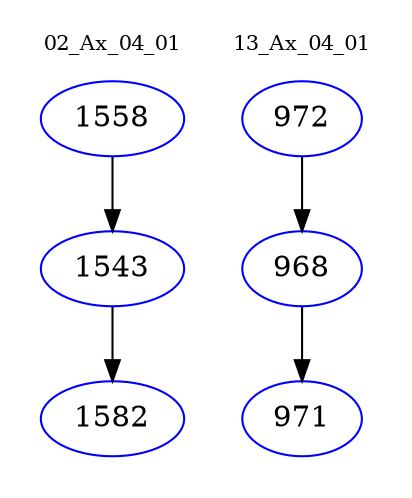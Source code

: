 digraph{
subgraph cluster_0 {
color = white
label = "02_Ax_04_01";
fontsize=10;
T0_1558 [label="1558", color="blue"]
T0_1558 -> T0_1543 [color="black"]
T0_1543 [label="1543", color="blue"]
T0_1543 -> T0_1582 [color="black"]
T0_1582 [label="1582", color="blue"]
}
subgraph cluster_1 {
color = white
label = "13_Ax_04_01";
fontsize=10;
T1_972 [label="972", color="blue"]
T1_972 -> T1_968 [color="black"]
T1_968 [label="968", color="blue"]
T1_968 -> T1_971 [color="black"]
T1_971 [label="971", color="blue"]
}
}
